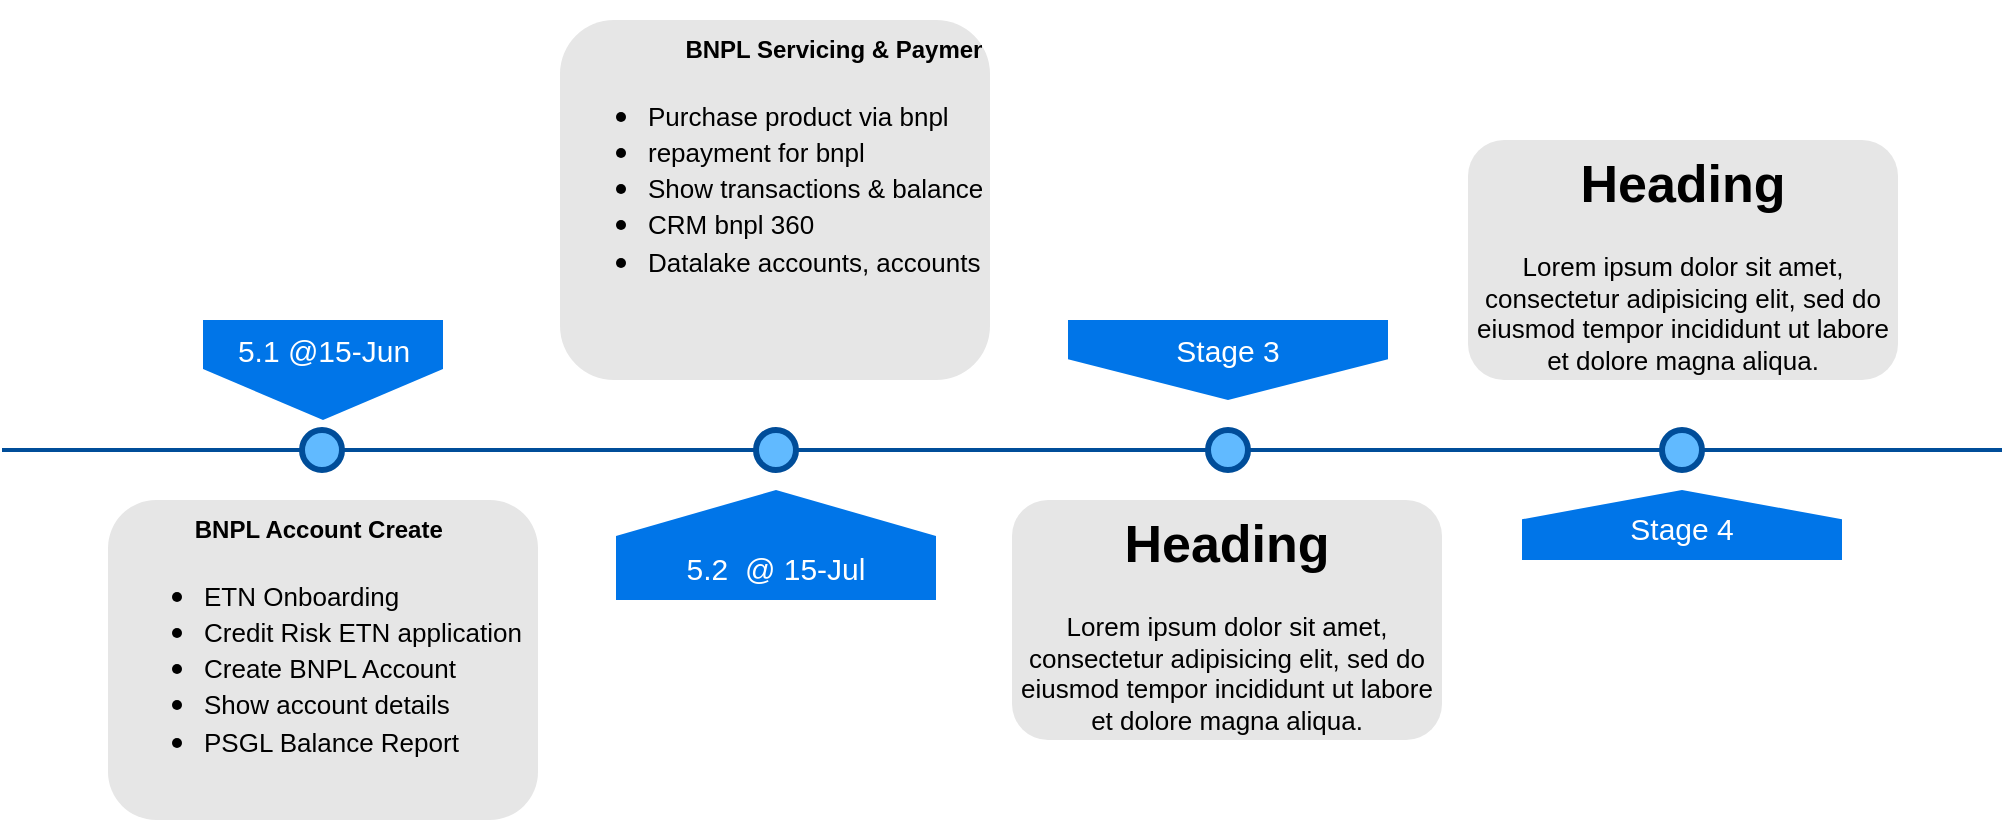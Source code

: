 <mxfile version="14.6.13" type="github">
  <diagram name="Page-1" id="82e54ff1-d628-8f03-85c4-9753963a91cd">
    <mxGraphModel dx="946" dy="545" grid="1" gridSize="10" guides="1" tooltips="1" connect="1" arrows="1" fold="1" page="1" pageScale="1" pageWidth="1100" pageHeight="850" background="#ffffff" math="0" shadow="0">
      <root>
        <mxCell id="0" />
        <mxCell id="1" parent="0" />
        <mxCell id="4ec97bd9e5d20128-1" value="" style="line;strokeWidth=2;html=1;fillColor=none;fontSize=28;fontColor=#004D99;strokeColor=#004D99;" parent="1" vertex="1">
          <mxGeometry x="40" y="400" width="1000" height="10" as="geometry" />
        </mxCell>
        <mxCell id="4ec97bd9e5d20128-5" value="5.1 @15-Jun" style="shape=offPageConnector;whiteSpace=wrap;html=1;fillColor=#0075E8;fontSize=15;fontColor=#FFFFFF;size=0.509;verticalAlign=top;strokeColor=none;" parent="1" vertex="1">
          <mxGeometry x="140.5" y="340" width="120" height="50" as="geometry" />
        </mxCell>
        <mxCell id="4ec97bd9e5d20128-6" value="&lt;span&gt;Stage 3&lt;/span&gt;" style="shape=offPageConnector;whiteSpace=wrap;html=1;fillColor=#0075E8;fontSize=15;fontColor=#FFFFFF;size=0.509;verticalAlign=top;strokeColor=none;" parent="1" vertex="1">
          <mxGeometry x="573" y="340" width="160" height="40" as="geometry" />
        </mxCell>
        <mxCell id="4ec97bd9e5d20128-7" value="&lt;span&gt;5.2 &amp;nbsp;@ 15-Jul&lt;/span&gt;" style="shape=offPageConnector;whiteSpace=wrap;html=1;fillColor=#0075E8;fontSize=15;fontColor=#FFFFFF;size=0.418;flipV=1;verticalAlign=bottom;strokeColor=none;spacingBottom=4;" parent="1" vertex="1">
          <mxGeometry x="347" y="425" width="160" height="55" as="geometry" />
        </mxCell>
        <mxCell id="4ec97bd9e5d20128-8" value="&lt;span&gt;Stage 4&lt;/span&gt;" style="shape=offPageConnector;whiteSpace=wrap;html=1;fillColor=#0075E8;fontSize=15;fontColor=#FFFFFF;size=0.418;flipV=1;verticalAlign=bottom;strokeColor=none;spacingBottom=4;" parent="1" vertex="1">
          <mxGeometry x="800" y="425" width="160" height="35" as="geometry" />
        </mxCell>
        <mxCell id="4ec97bd9e5d20128-9" value="" style="ellipse;whiteSpace=wrap;html=1;fillColor=#61BAFF;fontSize=28;fontColor=#004D99;strokeWidth=3;strokeColor=#004D99;" parent="1" vertex="1">
          <mxGeometry x="190" y="395" width="20" height="20" as="geometry" />
        </mxCell>
        <mxCell id="4ec97bd9e5d20128-10" value="" style="ellipse;whiteSpace=wrap;html=1;fillColor=#61BAFF;fontSize=28;fontColor=#004D99;strokeWidth=3;strokeColor=#004D99;" parent="1" vertex="1">
          <mxGeometry x="417" y="395" width="20" height="20" as="geometry" />
        </mxCell>
        <mxCell id="4ec97bd9e5d20128-11" value="" style="ellipse;whiteSpace=wrap;html=1;fillColor=#61BAFF;fontSize=28;fontColor=#004D99;strokeWidth=3;strokeColor=#004D99;" parent="1" vertex="1">
          <mxGeometry x="643" y="395" width="20" height="20" as="geometry" />
        </mxCell>
        <mxCell id="4ec97bd9e5d20128-13" value="" style="ellipse;whiteSpace=wrap;html=1;fillColor=#61BAFF;fontSize=28;fontColor=#004D99;strokeWidth=3;strokeColor=#004D99;" parent="1" vertex="1">
          <mxGeometry x="870" y="395" width="20" height="20" as="geometry" />
        </mxCell>
        <mxCell id="4ec97bd9e5d20128-14" value="&lt;h3&gt;&lt;font style=&quot;font-size: 12px&quot;&gt;BNPL Account Create&lt;/font&gt;&amp;nbsp;&lt;/h3&gt;&lt;h3&gt;&lt;ul&gt;&lt;li style=&quot;text-align: left&quot;&gt;&lt;span style=&quot;font-size: 13px ; font-weight: normal&quot;&gt;ETN&amp;nbsp;&lt;/span&gt;&lt;font style=&quot;font-size: 13px ; font-weight: normal&quot;&gt;Onboarding&lt;/font&gt;&lt;/li&gt;&lt;li style=&quot;text-align: left&quot;&gt;&lt;font size=&quot;2&quot;&gt;&lt;span style=&quot;font-weight: normal&quot;&gt;Credit Risk ETN application&lt;/span&gt;&lt;/font&gt;&lt;/li&gt;&lt;li style=&quot;text-align: left&quot;&gt;&lt;span style=&quot;font-weight: normal ; font-size: small&quot;&gt;Create BNPL Account&lt;/span&gt;&lt;/li&gt;&lt;li style=&quot;text-align: left&quot;&gt;&lt;span style=&quot;font-weight: normal ; font-size: small&quot;&gt;Show account details&lt;/span&gt;&lt;/li&gt;&lt;li style=&quot;text-align: left&quot;&gt;&lt;span style=&quot;font-weight: normal ; font-size: small&quot;&gt;PSGL Balance Report&lt;/span&gt;&lt;/li&gt;&lt;/ul&gt;&lt;/h3&gt;" style="text;html=1;spacing=5;spacingTop=-20;whiteSpace=wrap;overflow=hidden;strokeColor=none;strokeWidth=3;fillColor=#E6E6E6;fontSize=13;fontColor=#000000;align=center;rounded=1;" parent="1" vertex="1">
          <mxGeometry x="93" y="430" width="215" height="160" as="geometry" />
        </mxCell>
        <mxCell id="4ec97bd9e5d20128-16" value="&lt;h3&gt;&lt;font style=&quot;font-size: 12px&quot;&gt;BNPL Servicing &amp;amp; Payments&lt;/font&gt;&amp;nbsp;&lt;/h3&gt;&lt;h3&gt;&lt;ul&gt;&lt;li style=&quot;text-align: left&quot;&gt;&lt;span style=&quot;font-weight: normal ; font-size: small&quot;&gt;Purchase product via bnpl&lt;/span&gt;&lt;/li&gt;&lt;li style=&quot;text-align: left&quot;&gt;&lt;span style=&quot;font-weight: normal ; font-size: small&quot;&gt;repayment for bnpl&lt;/span&gt;&lt;/li&gt;&lt;li style=&quot;text-align: left&quot;&gt;&lt;span style=&quot;font-weight: normal ; font-size: small&quot;&gt;Show transactions &amp;amp; balances&lt;/span&gt;&lt;/li&gt;&lt;li style=&quot;text-align: left&quot;&gt;&lt;font size=&quot;2&quot;&gt;&lt;span style=&quot;font-weight: normal&quot;&gt;CRM bnpl 360&lt;/span&gt;&lt;/font&gt;&lt;/li&gt;&lt;li style=&quot;text-align: left&quot;&gt;&lt;span style=&quot;font-weight: normal ; font-size: small&quot;&gt;Datalake&amp;nbsp;&lt;/span&gt;&lt;font size=&quot;2&quot;&gt;&lt;span style=&quot;font-weight: normal&quot;&gt;accounts,&amp;nbsp;accounts,transactions,&lt;/span&gt;&lt;/font&gt;&lt;/li&gt;&lt;/ul&gt;&lt;/h3&gt;&lt;h3&gt;&lt;p&gt;&lt;/p&gt;&lt;/h3&gt;" style="text;html=1;spacing=5;spacingTop=-20;whiteSpace=wrap;overflow=hidden;strokeColor=none;strokeWidth=3;fillColor=#E6E6E6;fontSize=13;fontColor=#000000;align=center;rounded=1;" parent="1" vertex="1">
          <mxGeometry x="319" y="190" width="215" height="180" as="geometry" />
        </mxCell>
        <mxCell id="4ec97bd9e5d20128-17" value="&lt;h1&gt;Heading&lt;/h1&gt;&lt;p&gt;Lorem ipsum dolor sit amet, consectetur adipisicing elit, sed do eiusmod tempor incididunt ut labore et dolore magna aliqua.&lt;/p&gt;" style="text;html=1;spacing=5;spacingTop=-20;whiteSpace=wrap;overflow=hidden;strokeColor=none;strokeWidth=3;fillColor=#E6E6E6;fontSize=13;fontColor=#000000;align=center;rounded=1;" parent="1" vertex="1">
          <mxGeometry x="545" y="430" width="215" height="120" as="geometry" />
        </mxCell>
        <mxCell id="4ec97bd9e5d20128-18" value="&lt;h1&gt;Heading&lt;/h1&gt;&lt;p&gt;Lorem ipsum dolor sit amet, consectetur adipisicing elit, sed do eiusmod tempor incididunt ut labore et dolore magna aliqua.&lt;/p&gt;" style="text;html=1;spacing=5;spacingTop=-20;whiteSpace=wrap;overflow=hidden;strokeColor=none;strokeWidth=3;fillColor=#E6E6E6;fontSize=13;fontColor=#000000;align=center;rounded=1;" parent="1" vertex="1">
          <mxGeometry x="773" y="250" width="215" height="120" as="geometry" />
        </mxCell>
      </root>
    </mxGraphModel>
  </diagram>
</mxfile>
